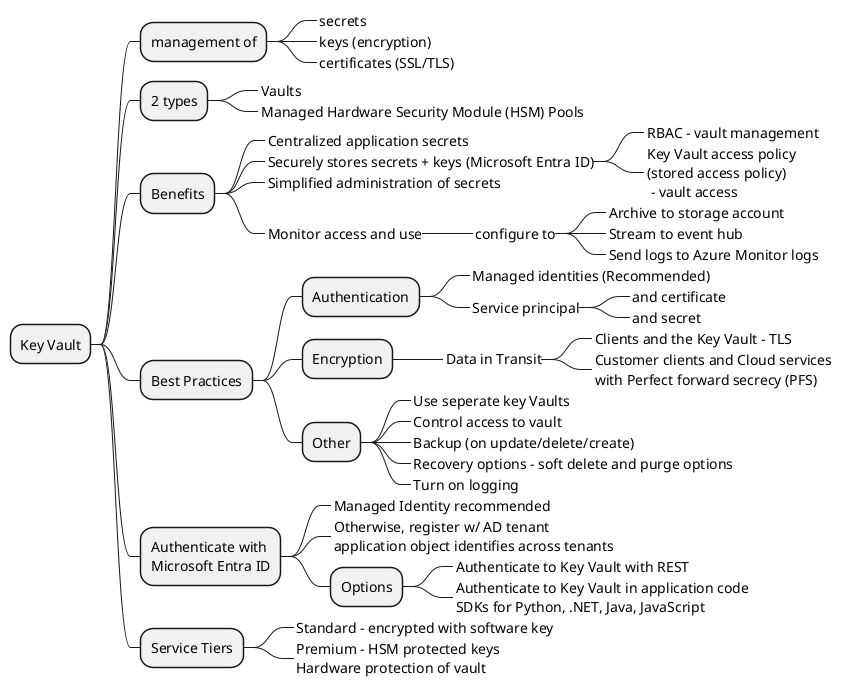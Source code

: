 @startmindmap "Key Vault"

+ Key Vault
++ management of
+++_ secrets
+++_ keys (encryption)
+++_ certificates (SSL/TLS)
++ 2 types
+++_ Vaults
+++_ Managed Hardware Security Module (HSM) Pools

++ Benefits
+++_ Centralized application secrets
+++_ Securely stores secrets + keys (Microsoft Entra ID)
++++_ RBAC - vault management
++++_ Key Vault access policy\n(stored access policy)\n - vault access
+++_ Simplified administration of secrets
+++_ Monitor access and use
++++_ configure to
+++++_ Archive to storage account
+++++_ Stream to event hub
+++++_ Send logs to Azure Monitor logs

++ Best Practices
+++ Authentication
++++_ Managed identities (Recommended)
++++_ Service principal
+++++_ and certificate
+++++_ and secret
+++ Encryption
++++_ Data in Transit
+++++_ Clients and the Key Vault - TLS
+++++_ Customer clients and Cloud services\nwith Perfect forward secrecy (PFS)
+++ Other
++++_ Use seperate key Vaults
++++_ Control access to vault
++++_ Backup (on update/delete/create)
++++_ Recovery options - soft delete and purge options
++++_ Turn on logging
++ Authenticate with\nMicrosoft Entra ID
+++_ Managed Identity recommended
+++_ Otherwise, register w/ AD tenant\napplication object identifies across tenants
+++ Options
++++_ Authenticate to Key Vault with REST
++++_ Authenticate to Key Vault in application code\nSDKs for Python, .NET, Java, JavaScript
++ Service Tiers
+++_ Standard - encrypted with software key
+++_ Premium - HSM protected keys\nHardware protection of vault

@endmindmap